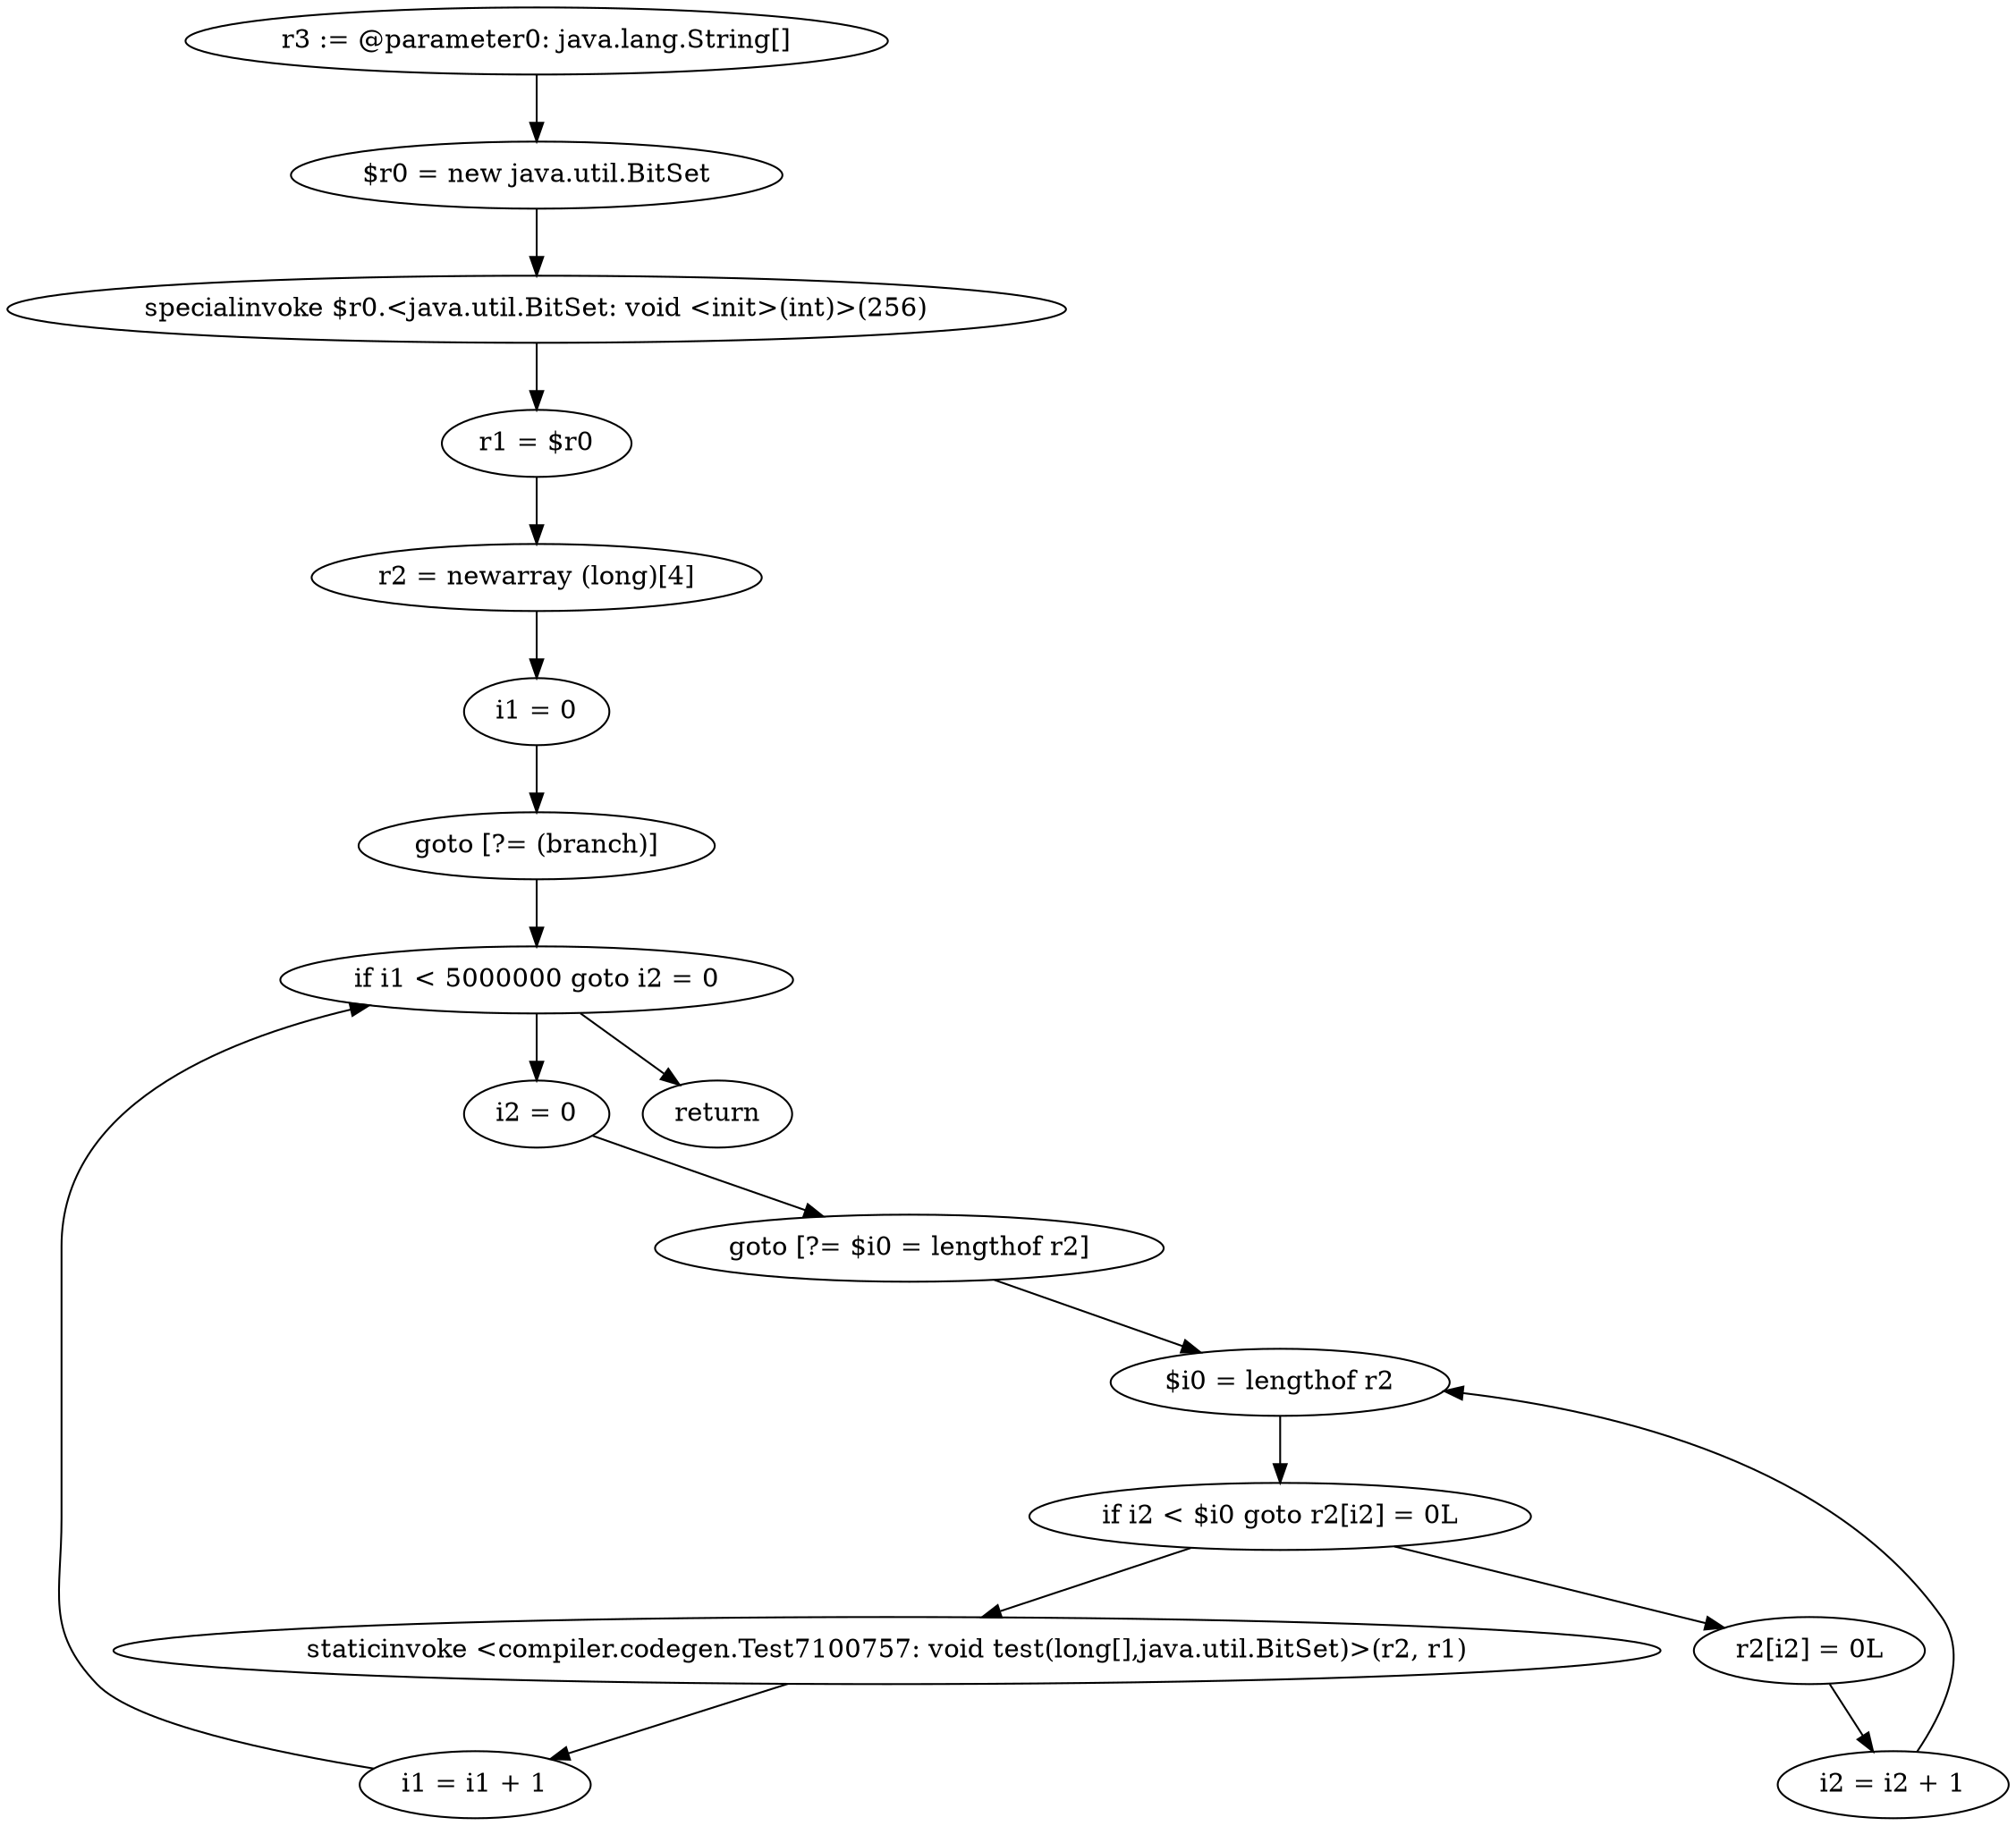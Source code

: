 digraph "unitGraph" {
    "r3 := @parameter0: java.lang.String[]"
    "$r0 = new java.util.BitSet"
    "specialinvoke $r0.<java.util.BitSet: void <init>(int)>(256)"
    "r1 = $r0"
    "r2 = newarray (long)[4]"
    "i1 = 0"
    "goto [?= (branch)]"
    "i2 = 0"
    "goto [?= $i0 = lengthof r2]"
    "r2[i2] = 0L"
    "i2 = i2 + 1"
    "$i0 = lengthof r2"
    "if i2 < $i0 goto r2[i2] = 0L"
    "staticinvoke <compiler.codegen.Test7100757: void test(long[],java.util.BitSet)>(r2, r1)"
    "i1 = i1 + 1"
    "if i1 < 5000000 goto i2 = 0"
    "return"
    "r3 := @parameter0: java.lang.String[]"->"$r0 = new java.util.BitSet";
    "$r0 = new java.util.BitSet"->"specialinvoke $r0.<java.util.BitSet: void <init>(int)>(256)";
    "specialinvoke $r0.<java.util.BitSet: void <init>(int)>(256)"->"r1 = $r0";
    "r1 = $r0"->"r2 = newarray (long)[4]";
    "r2 = newarray (long)[4]"->"i1 = 0";
    "i1 = 0"->"goto [?= (branch)]";
    "goto [?= (branch)]"->"if i1 < 5000000 goto i2 = 0";
    "i2 = 0"->"goto [?= $i0 = lengthof r2]";
    "goto [?= $i0 = lengthof r2]"->"$i0 = lengthof r2";
    "r2[i2] = 0L"->"i2 = i2 + 1";
    "i2 = i2 + 1"->"$i0 = lengthof r2";
    "$i0 = lengthof r2"->"if i2 < $i0 goto r2[i2] = 0L";
    "if i2 < $i0 goto r2[i2] = 0L"->"staticinvoke <compiler.codegen.Test7100757: void test(long[],java.util.BitSet)>(r2, r1)";
    "if i2 < $i0 goto r2[i2] = 0L"->"r2[i2] = 0L";
    "staticinvoke <compiler.codegen.Test7100757: void test(long[],java.util.BitSet)>(r2, r1)"->"i1 = i1 + 1";
    "i1 = i1 + 1"->"if i1 < 5000000 goto i2 = 0";
    "if i1 < 5000000 goto i2 = 0"->"return";
    "if i1 < 5000000 goto i2 = 0"->"i2 = 0";
}
